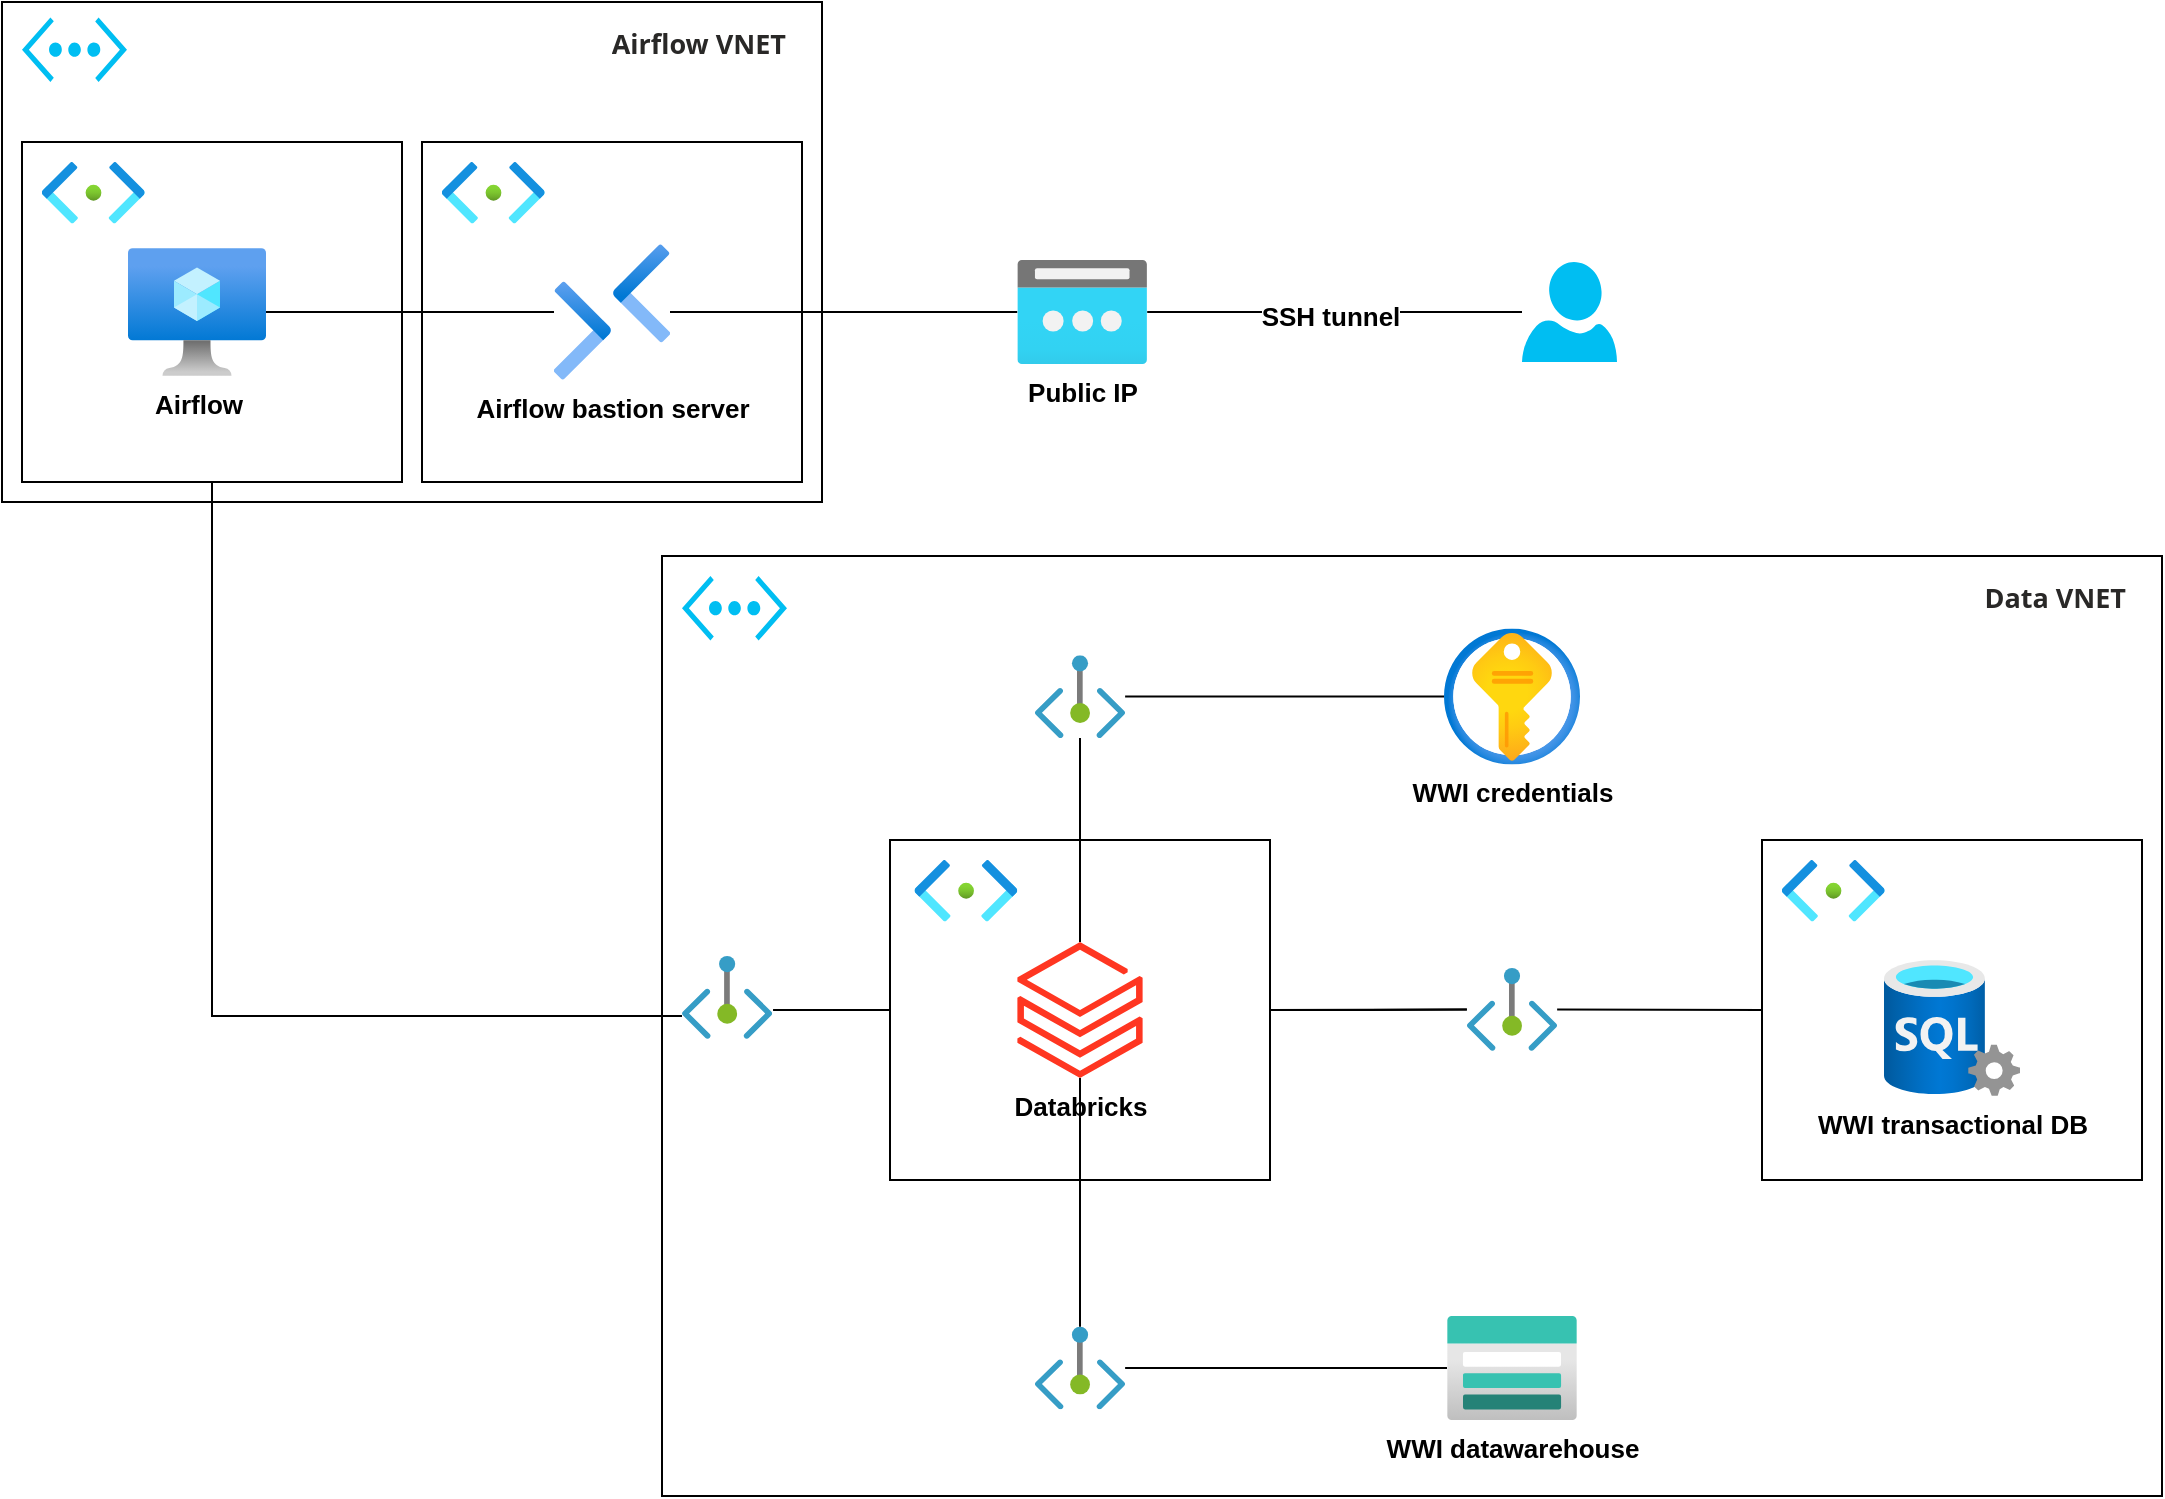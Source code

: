 <mxfile version="26.0.4">
  <diagram name="Page-1" id="a6pXu5tHzwGVFlygpDAs">
    <mxGraphModel dx="1877" dy="522" grid="1" gridSize="10" guides="1" tooltips="1" connect="1" arrows="1" fold="1" page="1" pageScale="1" pageWidth="827" pageHeight="1169" math="0" shadow="0">
      <root>
        <mxCell id="0" />
        <mxCell id="1" parent="0" />
        <mxCell id="0l9MrZO7XEr5HC-b0NRh-2" value="&lt;h2 style=&quot;margin: 0px 16px 0px 0px; text-wrap-mode: nowrap; overflow: hidden; text-overflow: ellipsis; line-height: 28px; flex: 0 1 auto; color: rgb(41, 40, 39); font-family: az_ea_font, &amp;quot;Segoe UI&amp;quot;, az_font, system-ui, -apple-system, BlinkMacSystemFont, Roboto, Oxygen, Ubuntu, Cantarell, &amp;quot;Open Sans&amp;quot;, &amp;quot;Helvetica Neue&amp;quot;, sans-serif; background-color: rgb(255, 255, 255); outline: 0px !important;&quot; aria-describedby=&quot;22fb768f-f059-4426-8a40-691dfb530a40&quot; id=&quot;22fb768f-f059-4426-8a40-691dfb530a41&quot; class=&quot;fxs-blade-title-titleText msportalfx-tooltip-overflow&quot;&gt;Data VNET&lt;/h2&gt;" style="whiteSpace=wrap;html=1;verticalAlign=top;fontSize=9;textShadow=0;align=right;" parent="1" vertex="1">
          <mxGeometry x="-70" y="550" width="750" height="470" as="geometry" />
        </mxCell>
        <mxCell id="0l9MrZO7XEr5HC-b0NRh-1" value="" style="verticalLabelPosition=bottom;html=1;verticalAlign=top;align=center;strokeColor=none;fillColor=#00BEF2;shape=mxgraph.azure.virtual_network;pointerEvents=1;" parent="1" vertex="1">
          <mxGeometry x="-60" y="560" width="52.5" height="32.31" as="geometry" />
        </mxCell>
        <mxCell id="0l9MrZO7XEr5HC-b0NRh-13" value="&lt;h2 style=&quot;margin: 0px 16px 0px 0px; text-wrap-mode: nowrap; overflow: hidden; text-overflow: ellipsis; line-height: 28px; flex: 0 1 auto; color: rgb(41, 40, 39); font-family: az_ea_font, &amp;quot;Segoe UI&amp;quot;, az_font, system-ui, -apple-system, BlinkMacSystemFont, Roboto, Oxygen, Ubuntu, Cantarell, &amp;quot;Open Sans&amp;quot;, &amp;quot;Helvetica Neue&amp;quot;, sans-serif; background-color: rgb(255, 255, 255); outline: 0px !important;&quot; aria-describedby=&quot;22fb768f-f059-4426-8a40-691dfb530a40&quot; id=&quot;22fb768f-f059-4426-8a40-691dfb530a41&quot; class=&quot;fxs-blade-title-titleText msportalfx-tooltip-overflow&quot;&gt;Airflow VNET&lt;/h2&gt;" style="whiteSpace=wrap;html=1;verticalAlign=top;fontSize=9;textShadow=0;align=right;" parent="1" vertex="1">
          <mxGeometry x="-400" y="273" width="410" height="250" as="geometry" />
        </mxCell>
        <mxCell id="0l9MrZO7XEr5HC-b0NRh-14" value="" style="verticalLabelPosition=bottom;html=1;verticalAlign=top;align=center;strokeColor=none;fillColor=#00BEF2;shape=mxgraph.azure.virtual_network;pointerEvents=1;" parent="1" vertex="1">
          <mxGeometry x="-390" y="280.69" width="52.5" height="32.31" as="geometry" />
        </mxCell>
        <mxCell id="0l9MrZO7XEr5HC-b0NRh-15" value="WWI datawarehouse" style="image;aspect=fixed;html=1;points=[];align=center;fontSize=13;image=img/lib/azure2/storage/Storage_Accounts.svg;fontStyle=1" parent="1" vertex="1">
          <mxGeometry x="322.5" y="930" width="65" height="52" as="geometry" />
        </mxCell>
        <mxCell id="0l9MrZO7XEr5HC-b0NRh-18" value="Public IP" style="image;aspect=fixed;html=1;points=[];align=center;fontSize=13;image=img/lib/azure2/networking/Public_IP_Addresses.svg;fontStyle=1" parent="1" vertex="1">
          <mxGeometry x="107.6" y="402.0" width="65" height="52" as="geometry" />
        </mxCell>
        <mxCell id="0l9MrZO7XEr5HC-b0NRh-20" value="" style="whiteSpace=wrap;html=1;" parent="1" vertex="1">
          <mxGeometry x="-190" y="343" width="190" height="170" as="geometry" />
        </mxCell>
        <mxCell id="0l9MrZO7XEr5HC-b0NRh-19" value="" style="image;aspect=fixed;html=1;points=[];align=center;fontSize=12;image=img/lib/azure2/networking/Subnet.svg;" parent="1" vertex="1">
          <mxGeometry x="-180" y="353" width="51.3" height="30.72" as="geometry" />
        </mxCell>
        <mxCell id="0l9MrZO7XEr5HC-b0NRh-17" value="&lt;div&gt;Airflow bastion server&lt;/div&gt;" style="image;aspect=fixed;html=1;points=[];align=center;fontSize=13;image=img/lib/azure2/networking/Bastions.svg;fontStyle=1" parent="1" vertex="1">
          <mxGeometry x="-124" y="394" width="58.0" height="68" as="geometry" />
        </mxCell>
        <mxCell id="0l9MrZO7XEr5HC-b0NRh-22" value="" style="whiteSpace=wrap;html=1;verticalAlign=top;align=right;fontStyle=1;fontSize=13;" parent="1" vertex="1">
          <mxGeometry x="480" y="692" width="190" height="170" as="geometry" />
        </mxCell>
        <mxCell id="0l9MrZO7XEr5HC-b0NRh-23" value="" style="image;aspect=fixed;html=1;points=[];align=center;fontSize=12;image=img/lib/azure2/networking/Subnet.svg;" parent="1" vertex="1">
          <mxGeometry x="490" y="702" width="51.3" height="30.72" as="geometry" />
        </mxCell>
        <mxCell id="0l9MrZO7XEr5HC-b0NRh-24" value="WWI transactional DB" style="image;aspect=fixed;html=1;points=[];align=center;fontSize=13;image=img/lib/azure2/databases/SQL_Server.svg;fontStyle=1" parent="1" vertex="1">
          <mxGeometry x="541" y="752" width="68" height="68" as="geometry" />
        </mxCell>
        <mxCell id="0l9MrZO7XEr5HC-b0NRh-39" style="rounded=0;orthogonalLoop=1;jettySize=auto;html=1;exitX=1;exitY=0.5;exitDx=0;exitDy=0;endArrow=none;endFill=0;" parent="1" source="0l9MrZO7XEr5HC-b0NRh-25" target="0l9MrZO7XEr5HC-b0NRh-37" edge="1">
          <mxGeometry relative="1" as="geometry" />
        </mxCell>
        <mxCell id="0l9MrZO7XEr5HC-b0NRh-61" value="" style="edgeStyle=orthogonalEdgeStyle;rounded=0;orthogonalLoop=1;jettySize=auto;html=1;endArrow=none;endFill=0;" parent="1" source="0l9MrZO7XEr5HC-b0NRh-25" target="0l9MrZO7XEr5HC-b0NRh-37" edge="1">
          <mxGeometry relative="1" as="geometry" />
        </mxCell>
        <mxCell id="0l9MrZO7XEr5HC-b0NRh-25" value="" style="whiteSpace=wrap;html=1;verticalAlign=top;align=right;fontStyle=1;fontSize=13;" parent="1" vertex="1">
          <mxGeometry x="44" y="692" width="190" height="170" as="geometry" />
        </mxCell>
        <mxCell id="0l9MrZO7XEr5HC-b0NRh-27" value="" style="image;aspect=fixed;html=1;points=[];align=center;fontSize=12;image=img/lib/azure2/networking/Subnet.svg;" parent="1" vertex="1">
          <mxGeometry x="56.3" y="702" width="51.3" height="30.72" as="geometry" />
        </mxCell>
        <mxCell id="0l9MrZO7XEr5HC-b0NRh-28" value="WWI credentials" style="image;aspect=fixed;html=1;points=[];align=center;fontSize=13;image=img/lib/azure2/security/Key_Vaults.svg;fontStyle=1" parent="1" vertex="1">
          <mxGeometry x="321" y="586.31" width="68" height="68" as="geometry" />
        </mxCell>
        <mxCell id="0l9MrZO7XEr5HC-b0NRh-35" style="edgeStyle=orthogonalEdgeStyle;rounded=0;orthogonalLoop=1;jettySize=auto;html=1;exitX=0.5;exitY=1;exitDx=0;exitDy=0;endArrow=none;endFill=0;" parent="1" source="0l9MrZO7XEr5HC-b0NRh-29" target="0l9MrZO7XEr5HC-b0NRh-33" edge="1">
          <mxGeometry relative="1" as="geometry">
            <Array as="points">
              <mxPoint x="-295" y="780" />
            </Array>
          </mxGeometry>
        </mxCell>
        <mxCell id="0l9MrZO7XEr5HC-b0NRh-29" value="" style="whiteSpace=wrap;html=1;" parent="1" vertex="1">
          <mxGeometry x="-390" y="343" width="190" height="170" as="geometry" />
        </mxCell>
        <mxCell id="0l9MrZO7XEr5HC-b0NRh-30" value="" style="image;aspect=fixed;html=1;points=[];align=center;fontSize=12;image=img/lib/azure2/networking/Subnet.svg;" parent="1" vertex="1">
          <mxGeometry x="-380" y="353" width="51.3" height="30.72" as="geometry" />
        </mxCell>
        <mxCell id="0l9MrZO7XEr5HC-b0NRh-31" value="Airflow" style="image;aspect=fixed;html=1;points=[];align=center;fontSize=13;image=img/lib/azure2/compute/Virtual_Machine.svg;fontStyle=1" parent="1" vertex="1">
          <mxGeometry x="-337" y="396" width="69" height="64" as="geometry" />
        </mxCell>
        <mxCell id="0l9MrZO7XEr5HC-b0NRh-33" value="" style="image;aspect=fixed;html=1;points=[];align=center;fontSize=13;image=img/lib/azure2/networking/Private_Endpoint.svg;fontStyle=1" parent="1" vertex="1">
          <mxGeometry x="-60" y="750" width="45.12" height="41.36" as="geometry" />
        </mxCell>
        <mxCell id="0l9MrZO7XEr5HC-b0NRh-36" value="" style="endArrow=none;html=1;rounded=0;entryX=0;entryY=0.5;entryDx=0;entryDy=0;exitX=1.009;exitY=0.654;exitDx=0;exitDy=0;exitPerimeter=0;edgeStyle=orthogonalEdgeStyle;endFill=0;" parent="1" source="0l9MrZO7XEr5HC-b0NRh-33" target="0l9MrZO7XEr5HC-b0NRh-25" edge="1">
          <mxGeometry width="50" height="50" relative="1" as="geometry">
            <mxPoint x="10" y="540" as="sourcePoint" />
            <mxPoint x="210" y="770" as="targetPoint" />
          </mxGeometry>
        </mxCell>
        <mxCell id="0l9MrZO7XEr5HC-b0NRh-37" value="" style="image;aspect=fixed;html=1;points=[];align=center;fontSize=13;image=img/lib/azure2/networking/Private_Endpoint.svg;fontStyle=1" parent="1" vertex="1">
          <mxGeometry x="332.44" y="756" width="45.12" height="41.36" as="geometry" />
        </mxCell>
        <mxCell id="0l9MrZO7XEr5HC-b0NRh-40" value="" style="endArrow=none;html=1;rounded=0;entryX=0;entryY=0.5;entryDx=0;entryDy=0;endFill=0;" parent="1" source="0l9MrZO7XEr5HC-b0NRh-37" target="0l9MrZO7XEr5HC-b0NRh-22" edge="1">
          <mxGeometry width="50" height="50" relative="1" as="geometry">
            <mxPoint x="10" y="660" as="sourcePoint" />
            <mxPoint x="60" y="610" as="targetPoint" />
          </mxGeometry>
        </mxCell>
        <mxCell id="0l9MrZO7XEr5HC-b0NRh-42" value="" style="image;aspect=fixed;html=1;points=[];align=center;fontSize=13;image=img/lib/azure2/networking/Private_Endpoint.svg;fontStyle=1" parent="1" vertex="1">
          <mxGeometry x="116.44" y="599.63" width="45.12" height="41.36" as="geometry" />
        </mxCell>
        <mxCell id="0l9MrZO7XEr5HC-b0NRh-43" value="" style="endArrow=none;html=1;rounded=0;endFill=0;" parent="1" source="0l9MrZO7XEr5HC-b0NRh-28" target="0l9MrZO7XEr5HC-b0NRh-42" edge="1">
          <mxGeometry width="50" height="50" relative="1" as="geometry">
            <mxPoint x="250" y="650" as="sourcePoint" />
            <mxPoint x="-230" y="730" as="targetPoint" />
          </mxGeometry>
        </mxCell>
        <mxCell id="0l9MrZO7XEr5HC-b0NRh-49" value="" style="endArrow=none;html=1;rounded=0;endFill=0;" parent="1" source="0l9MrZO7XEr5HC-b0NRh-42" target="0l9MrZO7XEr5HC-b0NRh-21" edge="1">
          <mxGeometry width="50" height="50" relative="1" as="geometry">
            <mxPoint x="331" y="636" as="sourcePoint" />
            <mxPoint x="172" y="637" as="targetPoint" />
          </mxGeometry>
        </mxCell>
        <mxCell id="0l9MrZO7XEr5HC-b0NRh-21" value="Databricks" style="image;aspect=fixed;html=1;points=[];align=center;fontSize=13;image=img/lib/azure2/analytics/Azure_Databricks.svg;fontStyle=1" parent="1" vertex="1">
          <mxGeometry x="107.6" y="743" width="62.8" height="68" as="geometry" />
        </mxCell>
        <mxCell id="0l9MrZO7XEr5HC-b0NRh-50" value="" style="image;aspect=fixed;html=1;points=[];align=center;fontSize=13;image=img/lib/azure2/networking/Private_Endpoint.svg;fontStyle=1" parent="1" vertex="1">
          <mxGeometry x="116.44" y="935.32" width="45.12" height="41.36" as="geometry" />
        </mxCell>
        <mxCell id="0l9MrZO7XEr5HC-b0NRh-51" value="" style="endArrow=none;html=1;rounded=0;endFill=0;" parent="1" source="0l9MrZO7XEr5HC-b0NRh-21" target="0l9MrZO7XEr5HC-b0NRh-50" edge="1">
          <mxGeometry width="50" height="50" relative="1" as="geometry">
            <mxPoint x="260" y="780" as="sourcePoint" />
            <mxPoint x="310" y="730" as="targetPoint" />
          </mxGeometry>
        </mxCell>
        <mxCell id="0l9MrZO7XEr5HC-b0NRh-52" value="" style="endArrow=none;html=1;rounded=0;endFill=0;" parent="1" source="0l9MrZO7XEr5HC-b0NRh-50" target="0l9MrZO7XEr5HC-b0NRh-15" edge="1">
          <mxGeometry width="50" height="50" relative="1" as="geometry">
            <mxPoint x="260" y="780" as="sourcePoint" />
            <mxPoint x="310" y="730" as="targetPoint" />
          </mxGeometry>
        </mxCell>
        <mxCell id="0l9MrZO7XEr5HC-b0NRh-53" value="" style="endArrow=none;html=1;rounded=0;strokeColor=default;endFill=0;" parent="1" source="0l9MrZO7XEr5HC-b0NRh-17" target="0l9MrZO7XEr5HC-b0NRh-31" edge="1">
          <mxGeometry width="50" height="50" relative="1" as="geometry">
            <mxPoint x="80" y="563" as="sourcePoint" />
            <mxPoint x="130" y="513" as="targetPoint" />
          </mxGeometry>
        </mxCell>
        <mxCell id="0l9MrZO7XEr5HC-b0NRh-54" value="" style="endArrow=none;html=1;rounded=0;endFill=0;" parent="1" source="0l9MrZO7XEr5HC-b0NRh-17" target="0l9MrZO7XEr5HC-b0NRh-18" edge="1">
          <mxGeometry width="50" height="50" relative="1" as="geometry">
            <mxPoint x="80" y="563" as="sourcePoint" />
            <mxPoint x="130" y="513" as="targetPoint" />
          </mxGeometry>
        </mxCell>
        <mxCell id="0l9MrZO7XEr5HC-b0NRh-55" value="" style="verticalLabelPosition=bottom;html=1;verticalAlign=top;align=center;strokeColor=none;fillColor=#00BEF2;shape=mxgraph.azure.user;" parent="1" vertex="1">
          <mxGeometry x="360" y="403" width="47.5" height="50" as="geometry" />
        </mxCell>
        <mxCell id="0l9MrZO7XEr5HC-b0NRh-56" value="" style="endArrow=none;html=1;rounded=0;endFill=0;" parent="1" source="0l9MrZO7XEr5HC-b0NRh-55" target="0l9MrZO7XEr5HC-b0NRh-18" edge="1">
          <mxGeometry width="50" height="50" relative="1" as="geometry">
            <mxPoint x="80" y="563" as="sourcePoint" />
            <mxPoint x="130" y="513" as="targetPoint" />
          </mxGeometry>
        </mxCell>
        <mxCell id="0l9MrZO7XEr5HC-b0NRh-57" value="SSH tunnel" style="edgeLabel;html=1;align=center;verticalAlign=middle;resizable=0;points=[];fontSize=13;fontStyle=1" parent="0l9MrZO7XEr5HC-b0NRh-56" vertex="1" connectable="0">
          <mxGeometry x="0.03" y="2" relative="1" as="geometry">
            <mxPoint as="offset" />
          </mxGeometry>
        </mxCell>
      </root>
    </mxGraphModel>
  </diagram>
</mxfile>
